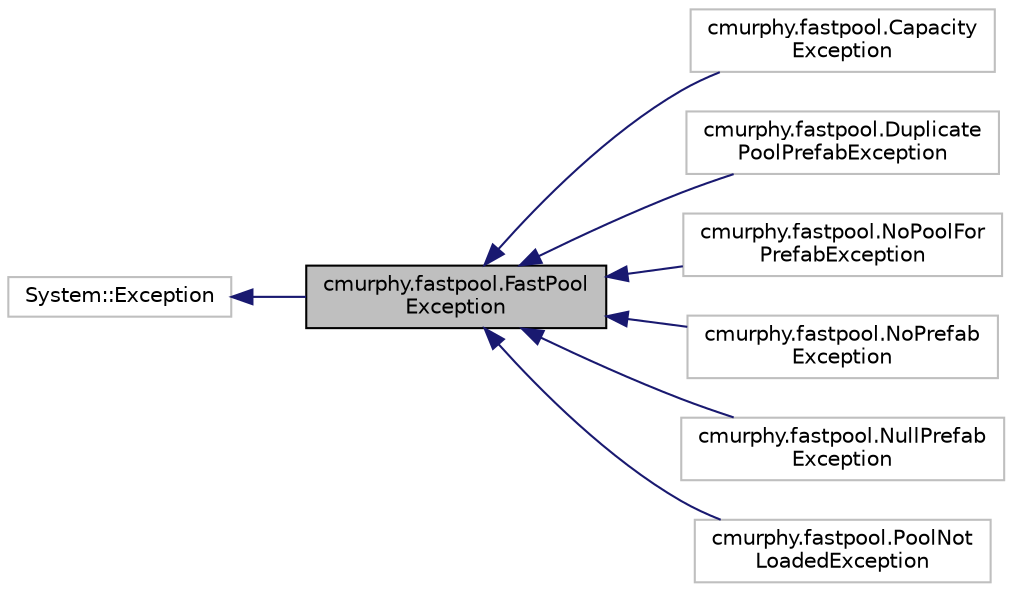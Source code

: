 digraph "cmurphy.fastpool.FastPoolException"
{
 // LATEX_PDF_SIZE
  edge [fontname="Helvetica",fontsize="10",labelfontname="Helvetica",labelfontsize="10"];
  node [fontname="Helvetica",fontsize="10",shape=record];
  rankdir="LR";
  Node1 [label="cmurphy.fastpool.FastPool\lException",height=0.2,width=0.4,color="black", fillcolor="grey75", style="filled", fontcolor="black",tooltip=" "];
  Node2 -> Node1 [dir="back",color="midnightblue",fontsize="10",style="solid",fontname="Helvetica"];
  Node2 [label="System::Exception",height=0.2,width=0.4,color="grey75", fillcolor="white", style="filled",tooltip=" "];
  Node1 -> Node3 [dir="back",color="midnightblue",fontsize="10",style="solid",fontname="Helvetica"];
  Node3 [label="cmurphy.fastpool.Capacity\lException",height=0.2,width=0.4,color="grey75", fillcolor="white", style="filled",URL="$classcmurphy_1_1fastpool_1_1_capacity_exception.html",tooltip=" "];
  Node1 -> Node4 [dir="back",color="midnightblue",fontsize="10",style="solid",fontname="Helvetica"];
  Node4 [label="cmurphy.fastpool.Duplicate\lPoolPrefabException",height=0.2,width=0.4,color="grey75", fillcolor="white", style="filled",URL="$classcmurphy_1_1fastpool_1_1_duplicate_pool_prefab_exception.html",tooltip=" "];
  Node1 -> Node5 [dir="back",color="midnightblue",fontsize="10",style="solid",fontname="Helvetica"];
  Node5 [label="cmurphy.fastpool.NoPoolFor\lPrefabException",height=0.2,width=0.4,color="grey75", fillcolor="white", style="filled",URL="$classcmurphy_1_1fastpool_1_1_no_pool_for_prefab_exception.html",tooltip=" "];
  Node1 -> Node6 [dir="back",color="midnightblue",fontsize="10",style="solid",fontname="Helvetica"];
  Node6 [label="cmurphy.fastpool.NoPrefab\lException",height=0.2,width=0.4,color="grey75", fillcolor="white", style="filled",URL="$classcmurphy_1_1fastpool_1_1_no_prefab_exception.html",tooltip=" "];
  Node1 -> Node7 [dir="back",color="midnightblue",fontsize="10",style="solid",fontname="Helvetica"];
  Node7 [label="cmurphy.fastpool.NullPrefab\lException",height=0.2,width=0.4,color="grey75", fillcolor="white", style="filled",URL="$classcmurphy_1_1fastpool_1_1_null_prefab_exception.html",tooltip=" "];
  Node1 -> Node8 [dir="back",color="midnightblue",fontsize="10",style="solid",fontname="Helvetica"];
  Node8 [label="cmurphy.fastpool.PoolNot\lLoadedException",height=0.2,width=0.4,color="grey75", fillcolor="white", style="filled",URL="$classcmurphy_1_1fastpool_1_1_pool_not_loaded_exception.html",tooltip=" "];
}
